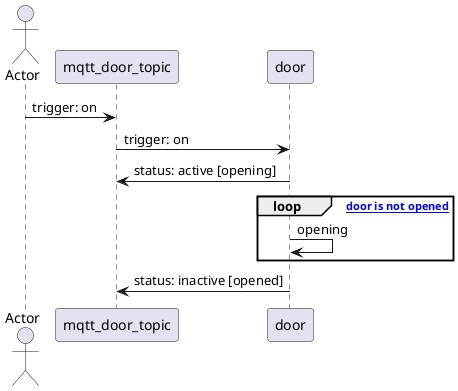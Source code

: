 @startuml communication_format_example
actor Actor
participant mqtt_door_topic
participant door

Actor -> mqtt_door_topic: trigger: on
mqtt_door_topic -> door: trigger: on
door -> mqtt_door_topic: status: active [opening]
loop [on door is not opened]
    door -> door: opening
end

door -> mqtt_door_topic: status: inactive [opened]
@enduml